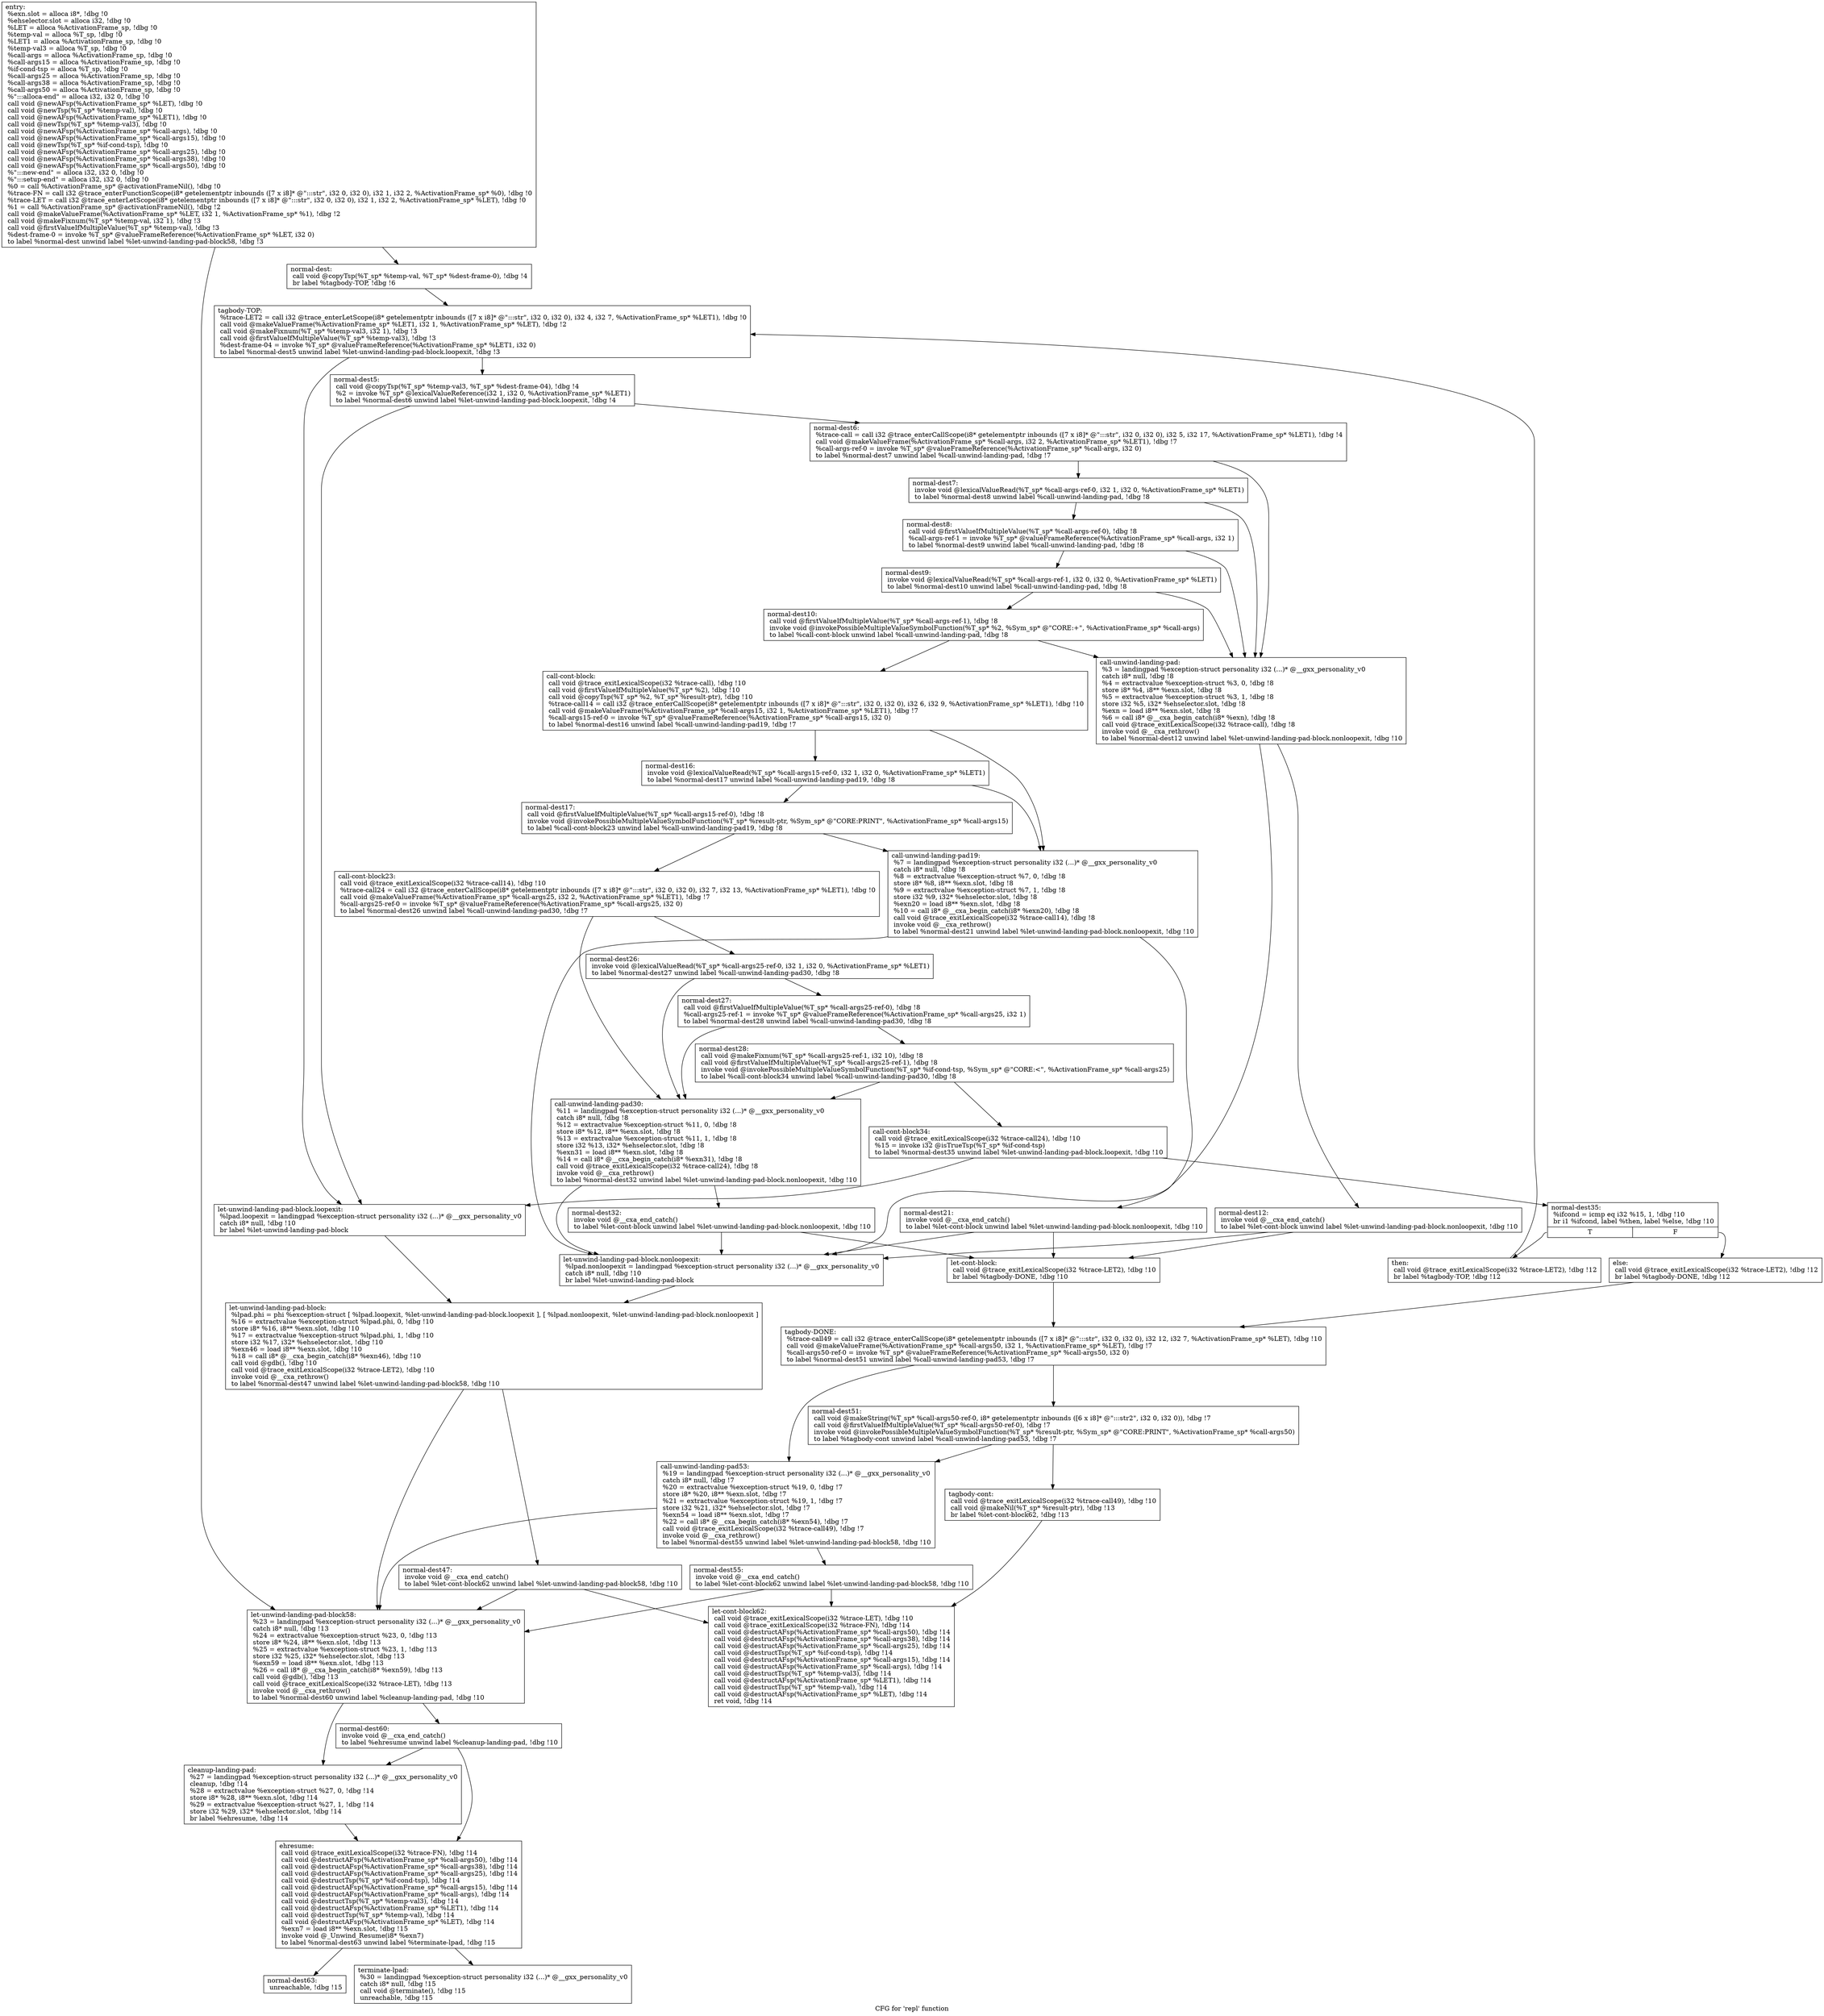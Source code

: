 digraph "CFG for 'repl' function" {
	label="CFG for 'repl' function";

	Node0x7ffde84081d0 [shape=record,label="{entry:\l  %exn.slot = alloca i8*, !dbg !0\l  %ehselector.slot = alloca i32, !dbg !0\l  %LET = alloca %ActivationFrame_sp, !dbg !0\l  %temp-val = alloca %T_sp, !dbg !0\l  %LET1 = alloca %ActivationFrame_sp, !dbg !0\l  %temp-val3 = alloca %T_sp, !dbg !0\l  %call-args = alloca %ActivationFrame_sp, !dbg !0\l  %call-args15 = alloca %ActivationFrame_sp, !dbg !0\l  %if-cond-tsp = alloca %T_sp, !dbg !0\l  %call-args25 = alloca %ActivationFrame_sp, !dbg !0\l  %call-args38 = alloca %ActivationFrame_sp, !dbg !0\l  %call-args50 = alloca %ActivationFrame_sp, !dbg !0\l  %\":::alloca-end\" = alloca i32, i32 0, !dbg !0\l  call void @newAFsp(%ActivationFrame_sp* %LET), !dbg !0\l  call void @newTsp(%T_sp* %temp-val), !dbg !0\l  call void @newAFsp(%ActivationFrame_sp* %LET1), !dbg !0\l  call void @newTsp(%T_sp* %temp-val3), !dbg !0\l  call void @newAFsp(%ActivationFrame_sp* %call-args), !dbg !0\l  call void @newAFsp(%ActivationFrame_sp* %call-args15), !dbg !0\l  call void @newTsp(%T_sp* %if-cond-tsp), !dbg !0\l  call void @newAFsp(%ActivationFrame_sp* %call-args25), !dbg !0\l  call void @newAFsp(%ActivationFrame_sp* %call-args38), !dbg !0\l  call void @newAFsp(%ActivationFrame_sp* %call-args50), !dbg !0\l  %\":::new-end\" = alloca i32, i32 0, !dbg !0\l  %\":::setup-end\" = alloca i32, i32 0, !dbg !0\l  %0 = call %ActivationFrame_sp* @activationFrameNil(), !dbg !0\l  %trace-FN = call i32 @trace_enterFunctionScope(i8* getelementptr inbounds ([7 x i8]* @\":::str\", i32 0, i32 0), i32 1, i32 2, %ActivationFrame_sp* %0), !dbg !0\l  %trace-LET = call i32 @trace_enterLetScope(i8* getelementptr inbounds ([7 x i8]* @\":::str\", i32 0, i32 0), i32 1, i32 2, %ActivationFrame_sp* %LET), !dbg !0\l  %1 = call %ActivationFrame_sp* @activationFrameNil(), !dbg !2\l  call void @makeValueFrame(%ActivationFrame_sp* %LET, i32 1, %ActivationFrame_sp* %1), !dbg !2\l  call void @makeFixnum(%T_sp* %temp-val, i32 1), !dbg !3\l  call void @firstValueIfMultipleValue(%T_sp* %temp-val), !dbg !3\l  %dest-frame-0 = invoke %T_sp* @valueFrameReference(%ActivationFrame_sp* %LET, i32 0)\l          to label %normal-dest unwind label %let-unwind-landing-pad-block58, !dbg !3\l}"];
	Node0x7ffde84081d0 -> Node0x7ffde8408220;
	Node0x7ffde84081d0 -> Node0x7ffde8411170;
	Node0x7ffde8408220 [shape=record,label="{normal-dest:                                      \l  call void @copyTsp(%T_sp* %temp-val, %T_sp* %dest-frame-0), !dbg !4\l  br label %tagbody-TOP, !dbg !6\l}"];
	Node0x7ffde8408220 -> Node0x7ffde84106d0;
	Node0x7ffde84106d0 [shape=record,label="{tagbody-TOP:                                      \l  %trace-LET2 = call i32 @trace_enterLetScope(i8* getelementptr inbounds ([7 x i8]* @\":::str\", i32 0, i32 0), i32 4, i32 7, %ActivationFrame_sp* %LET1), !dbg !0\l  call void @makeValueFrame(%ActivationFrame_sp* %LET1, i32 1, %ActivationFrame_sp* %LET), !dbg !2\l  call void @makeFixnum(%T_sp* %temp-val3, i32 1), !dbg !3\l  call void @firstValueIfMultipleValue(%T_sp* %temp-val3), !dbg !3\l  %dest-frame-04 = invoke %T_sp* @valueFrameReference(%ActivationFrame_sp* %LET1, i32 0)\l          to label %normal-dest5 unwind label %let-unwind-landing-pad-block.loopexit, !dbg !3\l}"];
	Node0x7ffde84106d0 -> Node0x7ffde8410720;
	Node0x7ffde84106d0 -> Node0x7ffde8410e50;
	Node0x7ffde8410720 [shape=record,label="{normal-dest5:                                     \l  call void @copyTsp(%T_sp* %temp-val3, %T_sp* %dest-frame-04), !dbg !4\l  %2 = invoke %T_sp* @lexicalValueReference(i32 1, i32 0, %ActivationFrame_sp* %LET1)\l          to label %normal-dest6 unwind label %let-unwind-landing-pad-block.loopexit, !dbg !4\l}"];
	Node0x7ffde8410720 -> Node0x7ffde8410770;
	Node0x7ffde8410720 -> Node0x7ffde8410e50;
	Node0x7ffde8410770 [shape=record,label="{normal-dest6:                                     \l  %trace-call = call i32 @trace_enterCallScope(i8* getelementptr inbounds ([7 x i8]* @\":::str\", i32 0, i32 0), i32 5, i32 17, %ActivationFrame_sp* %LET1), !dbg !4\l  call void @makeValueFrame(%ActivationFrame_sp* %call-args, i32 2, %ActivationFrame_sp* %LET1), !dbg !7\l  %call-args-ref-0 = invoke %T_sp* @valueFrameReference(%ActivationFrame_sp* %call-args, i32 0)\l          to label %normal-dest7 unwind label %call-unwind-landing-pad, !dbg !7\l}"];
	Node0x7ffde8410770 -> Node0x7ffde84107c0;
	Node0x7ffde8410770 -> Node0x7ffde8410900;
	Node0x7ffde84107c0 [shape=record,label="{normal-dest7:                                     \l  invoke void @lexicalValueRead(%T_sp* %call-args-ref-0, i32 1, i32 0, %ActivationFrame_sp* %LET1)\l          to label %normal-dest8 unwind label %call-unwind-landing-pad, !dbg !8\l}"];
	Node0x7ffde84107c0 -> Node0x7ffde8410810;
	Node0x7ffde84107c0 -> Node0x7ffde8410900;
	Node0x7ffde8410810 [shape=record,label="{normal-dest8:                                     \l  call void @firstValueIfMultipleValue(%T_sp* %call-args-ref-0), !dbg !8\l  %call-args-ref-1 = invoke %T_sp* @valueFrameReference(%ActivationFrame_sp* %call-args, i32 1)\l          to label %normal-dest9 unwind label %call-unwind-landing-pad, !dbg !8\l}"];
	Node0x7ffde8410810 -> Node0x7ffde8410860;
	Node0x7ffde8410810 -> Node0x7ffde8410900;
	Node0x7ffde8410860 [shape=record,label="{normal-dest9:                                     \l  invoke void @lexicalValueRead(%T_sp* %call-args-ref-1, i32 0, i32 0, %ActivationFrame_sp* %LET1)\l          to label %normal-dest10 unwind label %call-unwind-landing-pad, !dbg !8\l}"];
	Node0x7ffde8410860 -> Node0x7ffde84108b0;
	Node0x7ffde8410860 -> Node0x7ffde8410900;
	Node0x7ffde84108b0 [shape=record,label="{normal-dest10:                                    \l  call void @firstValueIfMultipleValue(%T_sp* %call-args-ref-1), !dbg !8\l  invoke void @invokePossibleMultipleValueSymbolFunction(%T_sp* %2, %Sym_sp* @\"CORE:+\", %ActivationFrame_sp* %call-args)\l          to label %call-cont-block unwind label %call-unwind-landing-pad, !dbg !8\l}"];
	Node0x7ffde84108b0 -> Node0x7ffde84109a0;
	Node0x7ffde84108b0 -> Node0x7ffde8410900;
	Node0x7ffde8410900 [shape=record,label="{call-unwind-landing-pad:                          \l  %3 = landingpad %exception-struct personality i32 (...)* @__gxx_personality_v0\l          catch i8* null, !dbg !8\l  %4 = extractvalue %exception-struct %3, 0, !dbg !8\l  store i8* %4, i8** %exn.slot, !dbg !8\l  %5 = extractvalue %exception-struct %3, 1, !dbg !8\l  store i32 %5, i32* %ehselector.slot, !dbg !8\l  %exn = load i8** %exn.slot, !dbg !8\l  %6 = call i8* @__cxa_begin_catch(i8* %exn), !dbg !8\l  call void @trace_exitLexicalScope(i32 %trace-call), !dbg !8\l  invoke void @__cxa_rethrow()\l          to label %normal-dest12 unwind label %let-unwind-landing-pad-block.nonloopexit, !dbg !10\l}"];
	Node0x7ffde8410900 -> Node0x7ffde8410950;
	Node0x7ffde8410900 -> Node0x7ffde8410ea0;
	Node0x7ffde8410950 [shape=record,label="{normal-dest12:                                    \l  invoke void @__cxa_end_catch()\l          to label %let-cont-block unwind label %let-unwind-landing-pad-block.nonloopexit, !dbg !10\l}"];
	Node0x7ffde8410950 -> Node0x7ffde8410f90;
	Node0x7ffde8410950 -> Node0x7ffde8410ea0;
	Node0x7ffde84109a0 [shape=record,label="{call-cont-block:                                  \l  call void @trace_exitLexicalScope(i32 %trace-call), !dbg !10\l  call void @firstValueIfMultipleValue(%T_sp* %2), !dbg !10\l  call void @copyTsp(%T_sp* %2, %T_sp* %result-ptr), !dbg !10\l  %trace-call14 = call i32 @trace_enterCallScope(i8* getelementptr inbounds ([7 x i8]* @\":::str\", i32 0, i32 0), i32 6, i32 9, %ActivationFrame_sp* %LET1), !dbg !10\l  call void @makeValueFrame(%ActivationFrame_sp* %call-args15, i32 1, %ActivationFrame_sp* %LET1), !dbg !7\l  %call-args15-ref-0 = invoke %T_sp* @valueFrameReference(%ActivationFrame_sp* %call-args15, i32 0)\l          to label %normal-dest16 unwind label %call-unwind-landing-pad19, !dbg !7\l}"];
	Node0x7ffde84109a0 -> Node0x7ffde84109f0;
	Node0x7ffde84109a0 -> Node0x7ffde8410a90;
	Node0x7ffde84109f0 [shape=record,label="{normal-dest16:                                    \l  invoke void @lexicalValueRead(%T_sp* %call-args15-ref-0, i32 1, i32 0, %ActivationFrame_sp* %LET1)\l          to label %normal-dest17 unwind label %call-unwind-landing-pad19, !dbg !8\l}"];
	Node0x7ffde84109f0 -> Node0x7ffde8410a40;
	Node0x7ffde84109f0 -> Node0x7ffde8410a90;
	Node0x7ffde8410a40 [shape=record,label="{normal-dest17:                                    \l  call void @firstValueIfMultipleValue(%T_sp* %call-args15-ref-0), !dbg !8\l  invoke void @invokePossibleMultipleValueSymbolFunction(%T_sp* %result-ptr, %Sym_sp* @\"CORE:PRINT\", %ActivationFrame_sp* %call-args15)\l          to label %call-cont-block23 unwind label %call-unwind-landing-pad19, !dbg !8\l}"];
	Node0x7ffde8410a40 -> Node0x7ffde8410b30;
	Node0x7ffde8410a40 -> Node0x7ffde8410a90;
	Node0x7ffde8410a90 [shape=record,label="{call-unwind-landing-pad19:                        \l  %7 = landingpad %exception-struct personality i32 (...)* @__gxx_personality_v0\l          catch i8* null, !dbg !8\l  %8 = extractvalue %exception-struct %7, 0, !dbg !8\l  store i8* %8, i8** %exn.slot, !dbg !8\l  %9 = extractvalue %exception-struct %7, 1, !dbg !8\l  store i32 %9, i32* %ehselector.slot, !dbg !8\l  %exn20 = load i8** %exn.slot, !dbg !8\l  %10 = call i8* @__cxa_begin_catch(i8* %exn20), !dbg !8\l  call void @trace_exitLexicalScope(i32 %trace-call14), !dbg !8\l  invoke void @__cxa_rethrow()\l          to label %normal-dest21 unwind label %let-unwind-landing-pad-block.nonloopexit, !dbg !10\l}"];
	Node0x7ffde8410a90 -> Node0x7ffde8410ae0;
	Node0x7ffde8410a90 -> Node0x7ffde8410ea0;
	Node0x7ffde8410ae0 [shape=record,label="{normal-dest21:                                    \l  invoke void @__cxa_end_catch()\l          to label %let-cont-block unwind label %let-unwind-landing-pad-block.nonloopexit, !dbg !10\l}"];
	Node0x7ffde8410ae0 -> Node0x7ffde8410f90;
	Node0x7ffde8410ae0 -> Node0x7ffde8410ea0;
	Node0x7ffde8410b30 [shape=record,label="{call-cont-block23:                                \l  call void @trace_exitLexicalScope(i32 %trace-call14), !dbg !10\l  %trace-call24 = call i32 @trace_enterCallScope(i8* getelementptr inbounds ([7 x i8]* @\":::str\", i32 0, i32 0), i32 7, i32 13, %ActivationFrame_sp* %LET1), !dbg !0\l  call void @makeValueFrame(%ActivationFrame_sp* %call-args25, i32 2, %ActivationFrame_sp* %LET1), !dbg !7\l  %call-args25-ref-0 = invoke %T_sp* @valueFrameReference(%ActivationFrame_sp* %call-args25, i32 0)\l          to label %normal-dest26 unwind label %call-unwind-landing-pad30, !dbg !7\l}"];
	Node0x7ffde8410b30 -> Node0x7ffde8410b80;
	Node0x7ffde8410b30 -> Node0x7ffde8410c70;
	Node0x7ffde8410b80 [shape=record,label="{normal-dest26:                                    \l  invoke void @lexicalValueRead(%T_sp* %call-args25-ref-0, i32 1, i32 0, %ActivationFrame_sp* %LET1)\l          to label %normal-dest27 unwind label %call-unwind-landing-pad30, !dbg !8\l}"];
	Node0x7ffde8410b80 -> Node0x7ffde8410bd0;
	Node0x7ffde8410b80 -> Node0x7ffde8410c70;
	Node0x7ffde8410bd0 [shape=record,label="{normal-dest27:                                    \l  call void @firstValueIfMultipleValue(%T_sp* %call-args25-ref-0), !dbg !8\l  %call-args25-ref-1 = invoke %T_sp* @valueFrameReference(%ActivationFrame_sp* %call-args25, i32 1)\l          to label %normal-dest28 unwind label %call-unwind-landing-pad30, !dbg !8\l}"];
	Node0x7ffde8410bd0 -> Node0x7ffde8410c20;
	Node0x7ffde8410bd0 -> Node0x7ffde8410c70;
	Node0x7ffde8410c20 [shape=record,label="{normal-dest28:                                    \l  call void @makeFixnum(%T_sp* %call-args25-ref-1, i32 10), !dbg !8\l  call void @firstValueIfMultipleValue(%T_sp* %call-args25-ref-1), !dbg !8\l  invoke void @invokePossibleMultipleValueSymbolFunction(%T_sp* %if-cond-tsp, %Sym_sp* @\"CORE:\<\", %ActivationFrame_sp* %call-args25)\l          to label %call-cont-block34 unwind label %call-unwind-landing-pad30, !dbg !8\l}"];
	Node0x7ffde8410c20 -> Node0x7ffde8410d10;
	Node0x7ffde8410c20 -> Node0x7ffde8410c70;
	Node0x7ffde8410c70 [shape=record,label="{call-unwind-landing-pad30:                        \l  %11 = landingpad %exception-struct personality i32 (...)* @__gxx_personality_v0\l          catch i8* null, !dbg !8\l  %12 = extractvalue %exception-struct %11, 0, !dbg !8\l  store i8* %12, i8** %exn.slot, !dbg !8\l  %13 = extractvalue %exception-struct %11, 1, !dbg !8\l  store i32 %13, i32* %ehselector.slot, !dbg !8\l  %exn31 = load i8** %exn.slot, !dbg !8\l  %14 = call i8* @__cxa_begin_catch(i8* %exn31), !dbg !8\l  call void @trace_exitLexicalScope(i32 %trace-call24), !dbg !8\l  invoke void @__cxa_rethrow()\l          to label %normal-dest32 unwind label %let-unwind-landing-pad-block.nonloopexit, !dbg !10\l}"];
	Node0x7ffde8410c70 -> Node0x7ffde8410cc0;
	Node0x7ffde8410c70 -> Node0x7ffde8410ea0;
	Node0x7ffde8410cc0 [shape=record,label="{normal-dest32:                                    \l  invoke void @__cxa_end_catch()\l          to label %let-cont-block unwind label %let-unwind-landing-pad-block.nonloopexit, !dbg !10\l}"];
	Node0x7ffde8410cc0 -> Node0x7ffde8410f90;
	Node0x7ffde8410cc0 -> Node0x7ffde8410ea0;
	Node0x7ffde8410d10 [shape=record,label="{call-cont-block34:                                \l  call void @trace_exitLexicalScope(i32 %trace-call24), !dbg !10\l  %15 = invoke i32 @isTrueTsp(%T_sp* %if-cond-tsp)\l          to label %normal-dest35 unwind label %let-unwind-landing-pad-block.loopexit, !dbg !10\l}"];
	Node0x7ffde8410d10 -> Node0x7ffde8410d60;
	Node0x7ffde8410d10 -> Node0x7ffde8410e50;
	Node0x7ffde8410d60 [shape=record,label="{normal-dest35:                                    \l  %ifcond = icmp eq i32 %15, 1, !dbg !10\l  br i1 %ifcond, label %then, label %else, !dbg !10\l|{<s0>T|<s1>F}}"];
	Node0x7ffde8410d60:s0 -> Node0x7ffde8410db0;
	Node0x7ffde8410d60:s1 -> Node0x7ffde8410e00;
	Node0x7ffde8410db0 [shape=record,label="{then:                                             \l  call void @trace_exitLexicalScope(i32 %trace-LET2), !dbg !12\l  br label %tagbody-TOP, !dbg !12\l}"];
	Node0x7ffde8410db0 -> Node0x7ffde84106d0;
	Node0x7ffde8410e00 [shape=record,label="{else:                                             \l  call void @trace_exitLexicalScope(i32 %trace-LET2), !dbg !12\l  br label %tagbody-DONE, !dbg !12\l}"];
	Node0x7ffde8410e00 -> Node0x7ffde8410fe0;
	Node0x7ffde8410e50 [shape=record,label="{let-unwind-landing-pad-block.loopexit:            \l  %lpad.loopexit = landingpad %exception-struct personality i32 (...)* @__gxx_personality_v0\l          catch i8* null, !dbg !10\l  br label %let-unwind-landing-pad-block\l}"];
	Node0x7ffde8410e50 -> Node0x7ffde8410ef0;
	Node0x7ffde8410ea0 [shape=record,label="{let-unwind-landing-pad-block.nonloopexit:         \l  %lpad.nonloopexit = landingpad %exception-struct personality i32 (...)* @__gxx_personality_v0\l          catch i8* null, !dbg !10\l  br label %let-unwind-landing-pad-block\l}"];
	Node0x7ffde8410ea0 -> Node0x7ffde8410ef0;
	Node0x7ffde8410ef0 [shape=record,label="{let-unwind-landing-pad-block:                     \l  %lpad.phi = phi %exception-struct [ %lpad.loopexit, %let-unwind-landing-pad-block.loopexit ], [ %lpad.nonloopexit, %let-unwind-landing-pad-block.nonloopexit ]\l  %16 = extractvalue %exception-struct %lpad.phi, 0, !dbg !10\l  store i8* %16, i8** %exn.slot, !dbg !10\l  %17 = extractvalue %exception-struct %lpad.phi, 1, !dbg !10\l  store i32 %17, i32* %ehselector.slot, !dbg !10\l  %exn46 = load i8** %exn.slot, !dbg !10\l  %18 = call i8* @__cxa_begin_catch(i8* %exn46), !dbg !10\l  call void @gdb(), !dbg !10\l  call void @trace_exitLexicalScope(i32 %trace-LET2), !dbg !10\l  invoke void @__cxa_rethrow()\l          to label %normal-dest47 unwind label %let-unwind-landing-pad-block58, !dbg !10\l}"];
	Node0x7ffde8410ef0 -> Node0x7ffde8410f40;
	Node0x7ffde8410ef0 -> Node0x7ffde8411170;
	Node0x7ffde8410f40 [shape=record,label="{normal-dest47:                                    \l  invoke void @__cxa_end_catch()\l          to label %let-cont-block62 unwind label %let-unwind-landing-pad-block58, !dbg !10\l}"];
	Node0x7ffde8410f40 -> Node0x7ffde8411210;
	Node0x7ffde8410f40 -> Node0x7ffde8411170;
	Node0x7ffde8410f90 [shape=record,label="{let-cont-block:                                   \l  call void @trace_exitLexicalScope(i32 %trace-LET2), !dbg !10\l  br label %tagbody-DONE, !dbg !10\l}"];
	Node0x7ffde8410f90 -> Node0x7ffde8410fe0;
	Node0x7ffde8410fe0 [shape=record,label="{tagbody-DONE:                                     \l  %trace-call49 = call i32 @trace_enterCallScope(i8* getelementptr inbounds ([7 x i8]* @\":::str\", i32 0, i32 0), i32 12, i32 7, %ActivationFrame_sp* %LET), !dbg !10\l  call void @makeValueFrame(%ActivationFrame_sp* %call-args50, i32 1, %ActivationFrame_sp* %LET), !dbg !7\l  %call-args50-ref-0 = invoke %T_sp* @valueFrameReference(%ActivationFrame_sp* %call-args50, i32 0)\l          to label %normal-dest51 unwind label %call-unwind-landing-pad53, !dbg !7\l}"];
	Node0x7ffde8410fe0 -> Node0x7ffde8411030;
	Node0x7ffde8410fe0 -> Node0x7ffde8411080;
	Node0x7ffde8411030 [shape=record,label="{normal-dest51:                                    \l  call void @makeString(%T_sp* %call-args50-ref-0, i8* getelementptr inbounds ([6 x i8]* @\":::str2\", i32 0, i32 0)), !dbg !7\l  call void @firstValueIfMultipleValue(%T_sp* %call-args50-ref-0), !dbg !7\l  invoke void @invokePossibleMultipleValueSymbolFunction(%T_sp* %result-ptr, %Sym_sp* @\"CORE:PRINT\", %ActivationFrame_sp* %call-args50)\l          to label %tagbody-cont unwind label %call-unwind-landing-pad53, !dbg !7\l}"];
	Node0x7ffde8411030 -> Node0x7ffde8411120;
	Node0x7ffde8411030 -> Node0x7ffde8411080;
	Node0x7ffde8411080 [shape=record,label="{call-unwind-landing-pad53:                        \l  %19 = landingpad %exception-struct personality i32 (...)* @__gxx_personality_v0\l          catch i8* null, !dbg !7\l  %20 = extractvalue %exception-struct %19, 0, !dbg !7\l  store i8* %20, i8** %exn.slot, !dbg !7\l  %21 = extractvalue %exception-struct %19, 1, !dbg !7\l  store i32 %21, i32* %ehselector.slot, !dbg !7\l  %exn54 = load i8** %exn.slot, !dbg !7\l  %22 = call i8* @__cxa_begin_catch(i8* %exn54), !dbg !7\l  call void @trace_exitLexicalScope(i32 %trace-call49), !dbg !7\l  invoke void @__cxa_rethrow()\l          to label %normal-dest55 unwind label %let-unwind-landing-pad-block58, !dbg !10\l}"];
	Node0x7ffde8411080 -> Node0x7ffde84110d0;
	Node0x7ffde8411080 -> Node0x7ffde8411170;
	Node0x7ffde84110d0 [shape=record,label="{normal-dest55:                                    \l  invoke void @__cxa_end_catch()\l          to label %let-cont-block62 unwind label %let-unwind-landing-pad-block58, !dbg !10\l}"];
	Node0x7ffde84110d0 -> Node0x7ffde8411210;
	Node0x7ffde84110d0 -> Node0x7ffde8411170;
	Node0x7ffde8411120 [shape=record,label="{tagbody-cont:                                     \l  call void @trace_exitLexicalScope(i32 %trace-call49), !dbg !10\l  call void @makeNil(%T_sp* %result-ptr), !dbg !13\l  br label %let-cont-block62, !dbg !13\l}"];
	Node0x7ffde8411120 -> Node0x7ffde8411210;
	Node0x7ffde8411170 [shape=record,label="{let-unwind-landing-pad-block58:                   \l  %23 = landingpad %exception-struct personality i32 (...)* @__gxx_personality_v0\l          catch i8* null, !dbg !13\l  %24 = extractvalue %exception-struct %23, 0, !dbg !13\l  store i8* %24, i8** %exn.slot, !dbg !13\l  %25 = extractvalue %exception-struct %23, 1, !dbg !13\l  store i32 %25, i32* %ehselector.slot, !dbg !13\l  %exn59 = load i8** %exn.slot, !dbg !13\l  %26 = call i8* @__cxa_begin_catch(i8* %exn59), !dbg !13\l  call void @gdb(), !dbg !13\l  call void @trace_exitLexicalScope(i32 %trace-LET), !dbg !13\l  invoke void @__cxa_rethrow()\l          to label %normal-dest60 unwind label %cleanup-landing-pad, !dbg !10\l}"];
	Node0x7ffde8411170 -> Node0x7ffde84111c0;
	Node0x7ffde8411170 -> Node0x7ffde8411260;
	Node0x7ffde84111c0 [shape=record,label="{normal-dest60:                                    \l  invoke void @__cxa_end_catch()\l          to label %ehresume unwind label %cleanup-landing-pad, !dbg !10\l}"];
	Node0x7ffde84111c0 -> Node0x7ffde84112b0;
	Node0x7ffde84111c0 -> Node0x7ffde8411260;
	Node0x7ffde8411210 [shape=record,label="{let-cont-block62:                                 \l  call void @trace_exitLexicalScope(i32 %trace-LET), !dbg !10\l  call void @trace_exitLexicalScope(i32 %trace-FN), !dbg !14\l  call void @destructAFsp(%ActivationFrame_sp* %call-args50), !dbg !14\l  call void @destructAFsp(%ActivationFrame_sp* %call-args38), !dbg !14\l  call void @destructAFsp(%ActivationFrame_sp* %call-args25), !dbg !14\l  call void @destructTsp(%T_sp* %if-cond-tsp), !dbg !14\l  call void @destructAFsp(%ActivationFrame_sp* %call-args15), !dbg !14\l  call void @destructAFsp(%ActivationFrame_sp* %call-args), !dbg !14\l  call void @destructTsp(%T_sp* %temp-val3), !dbg !14\l  call void @destructAFsp(%ActivationFrame_sp* %LET1), !dbg !14\l  call void @destructTsp(%T_sp* %temp-val), !dbg !14\l  call void @destructAFsp(%ActivationFrame_sp* %LET), !dbg !14\l  ret void, !dbg !14\l}"];
	Node0x7ffde8411260 [shape=record,label="{cleanup-landing-pad:                              \l  %27 = landingpad %exception-struct personality i32 (...)* @__gxx_personality_v0\l          cleanup, !dbg !14\l  %28 = extractvalue %exception-struct %27, 0, !dbg !14\l  store i8* %28, i8** %exn.slot, !dbg !14\l  %29 = extractvalue %exception-struct %27, 1, !dbg !14\l  store i32 %29, i32* %ehselector.slot, !dbg !14\l  br label %ehresume, !dbg !14\l}"];
	Node0x7ffde8411260 -> Node0x7ffde84112b0;
	Node0x7ffde84112b0 [shape=record,label="{ehresume:                                         \l  call void @trace_exitLexicalScope(i32 %trace-FN), !dbg !14\l  call void @destructAFsp(%ActivationFrame_sp* %call-args50), !dbg !14\l  call void @destructAFsp(%ActivationFrame_sp* %call-args38), !dbg !14\l  call void @destructAFsp(%ActivationFrame_sp* %call-args25), !dbg !14\l  call void @destructTsp(%T_sp* %if-cond-tsp), !dbg !14\l  call void @destructAFsp(%ActivationFrame_sp* %call-args15), !dbg !14\l  call void @destructAFsp(%ActivationFrame_sp* %call-args), !dbg !14\l  call void @destructTsp(%T_sp* %temp-val3), !dbg !14\l  call void @destructAFsp(%ActivationFrame_sp* %LET1), !dbg !14\l  call void @destructTsp(%T_sp* %temp-val), !dbg !14\l  call void @destructAFsp(%ActivationFrame_sp* %LET), !dbg !14\l  %exn7 = load i8** %exn.slot, !dbg !15\l  invoke void @_Unwind_Resume(i8* %exn7)\l          to label %normal-dest63 unwind label %terminate-lpad, !dbg !15\l}"];
	Node0x7ffde84112b0 -> Node0x7ffde8411300;
	Node0x7ffde84112b0 -> Node0x7ffde8411350;
	Node0x7ffde8411300 [shape=record,label="{normal-dest63:                                    \l  unreachable, !dbg !15\l}"];
	Node0x7ffde8411350 [shape=record,label="{terminate-lpad:                                   \l  %30 = landingpad %exception-struct personality i32 (...)* @__gxx_personality_v0\l          catch i8* null, !dbg !15\l  call void @terminate(), !dbg !15\l  unreachable, !dbg !15\l}"];
}
